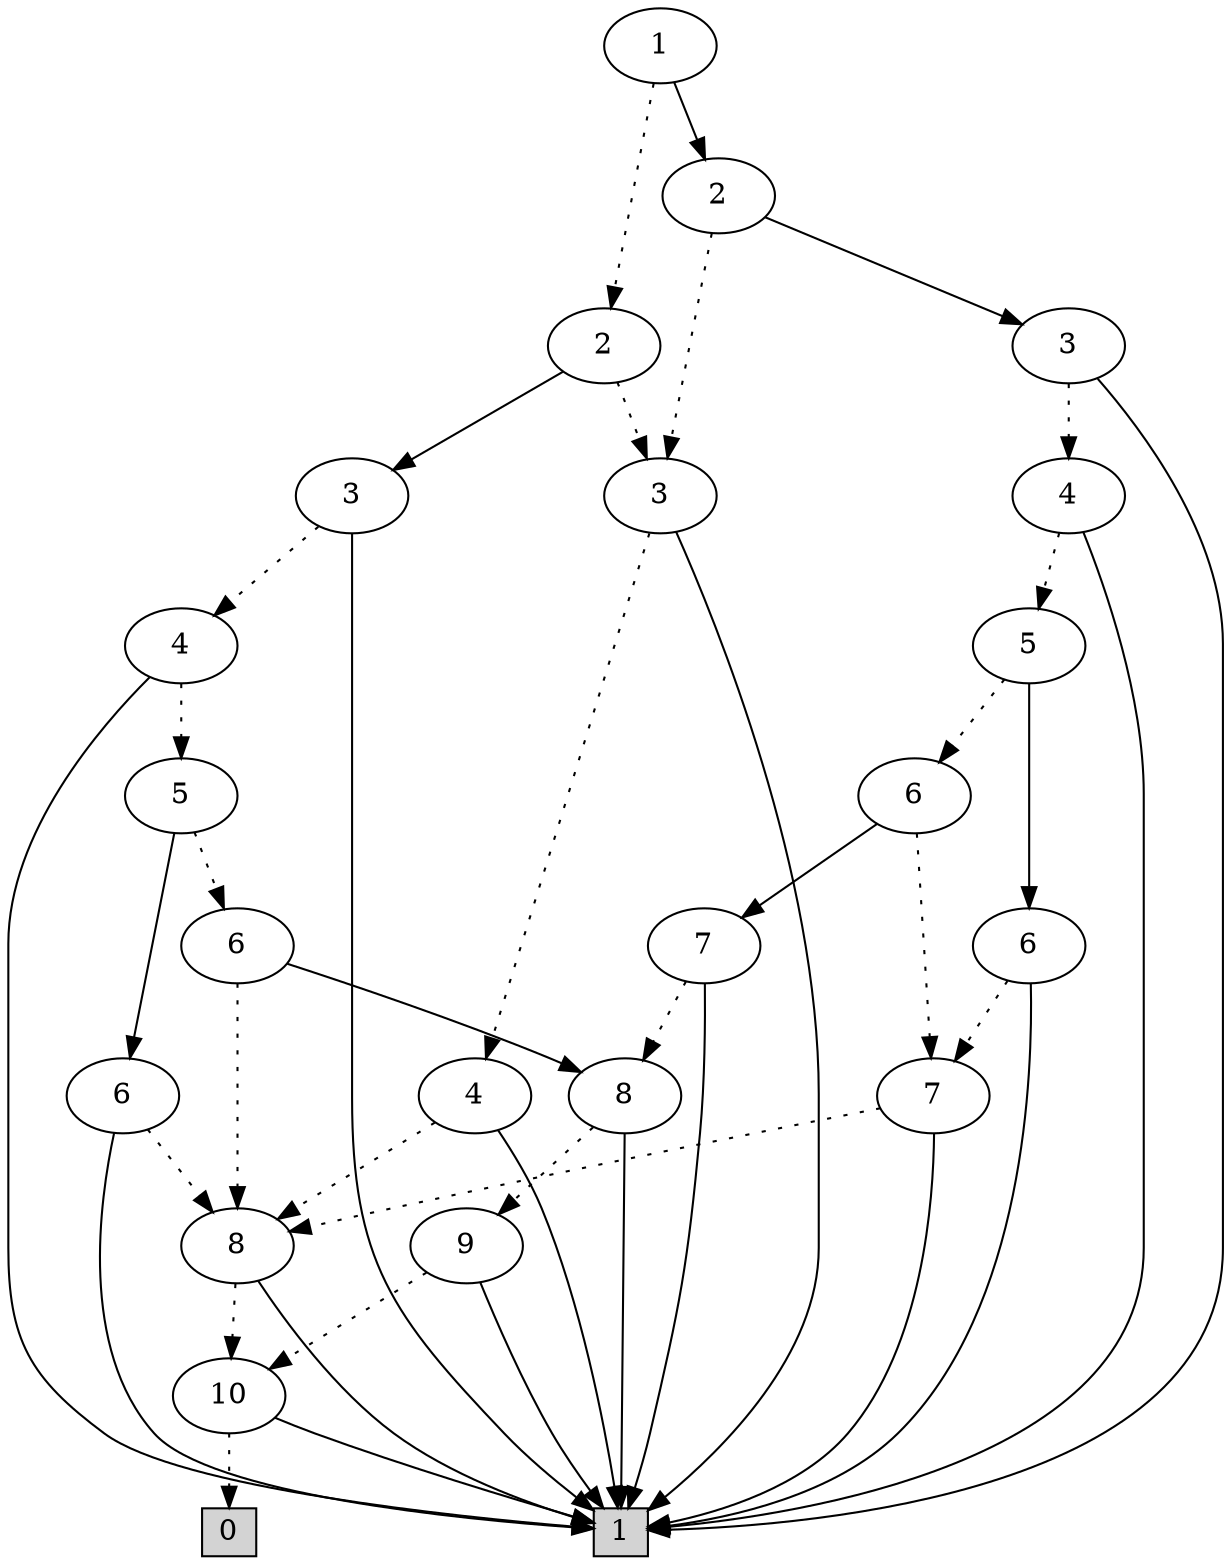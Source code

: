 digraph G {
0 [shape=box, label="0", style=filled, shape=box, height=0.3, width=0.3];
1 [shape=box, label="1", style=filled, shape=box, height=0.3, width=0.3];
2 [label="1"];
2 -> 3 [style=dotted];2 -> 4 [style=filled];3 [label="2"];
3 -> 5 [style=dotted];3 -> 6 [style=filled];5 [label="3"];
5 -> 7 [style=dotted];5 -> 1 [style=filled];7 [label="4"];
7 -> 8 [style=dotted];7 -> 1 [style=filled];8 [label="8"];
8 -> 9 [style=dotted];8 -> 1 [style=filled];9 [label="10"];
9 -> 0 [style=dotted];9 -> 1 [style=filled];6 [label="3"];
6 -> 10 [style=dotted];6 -> 1 [style=filled];10 [label="4"];
10 -> 11 [style=dotted];10 -> 1 [style=filled];11 [label="5"];
11 -> 12 [style=dotted];11 -> 13 [style=filled];12 [label="6"];
12 -> 8 [style=dotted];12 -> 14 [style=filled];14 [label="8"];
14 -> 15 [style=dotted];14 -> 1 [style=filled];15 [label="9"];
15 -> 9 [style=dotted];15 -> 1 [style=filled];13 [label="6"];
13 -> 8 [style=dotted];13 -> 1 [style=filled];4 [label="2"];
4 -> 5 [style=dotted];4 -> 16 [style=filled];16 [label="3"];
16 -> 17 [style=dotted];16 -> 1 [style=filled];17 [label="4"];
17 -> 18 [style=dotted];17 -> 1 [style=filled];18 [label="5"];
18 -> 19 [style=dotted];18 -> 20 [style=filled];19 [label="6"];
19 -> 21 [style=dotted];19 -> 22 [style=filled];21 [label="7"];
21 -> 8 [style=dotted];21 -> 1 [style=filled];22 [label="7"];
22 -> 14 [style=dotted];22 -> 1 [style=filled];20 [label="6"];
20 -> 21 [style=dotted];20 -> 1 [style=filled];}